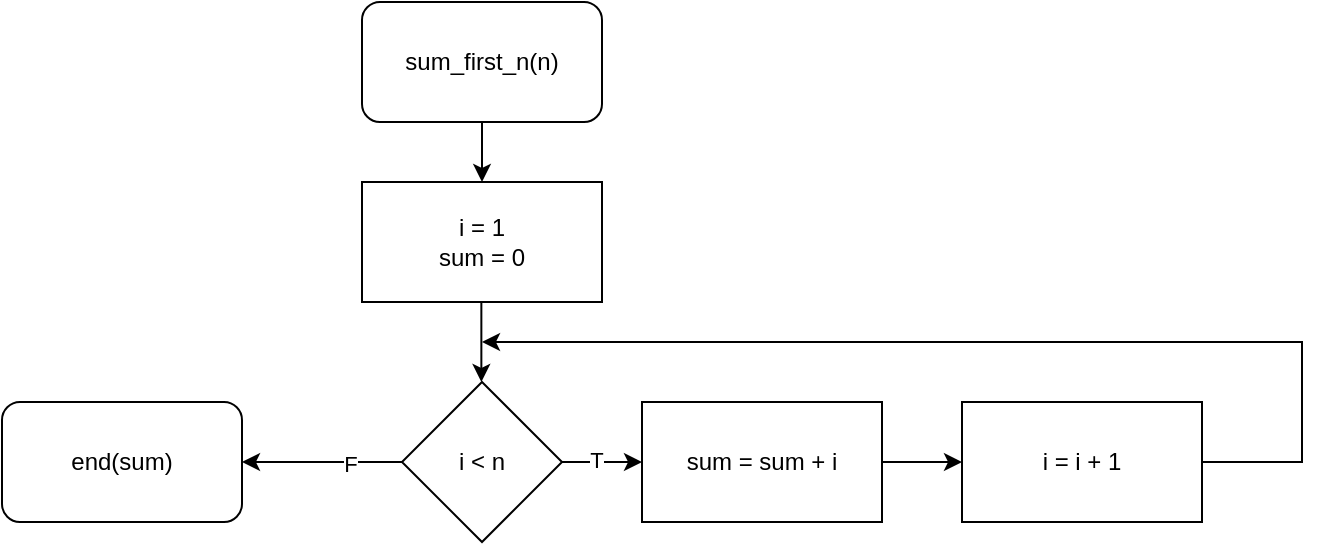 <mxfile version="20.6.0" type="device"><diagram id="C5RBs43oDa-KdzZeNtuy" name="Page-1"><mxGraphModel dx="920" dy="512" grid="1" gridSize="10" guides="1" tooltips="1" connect="1" arrows="1" fold="1" page="1" pageScale="1" pageWidth="827" pageHeight="1169" math="0" shadow="0"><root><mxCell id="WIyWlLk6GJQsqaUBKTNV-0"/><mxCell id="WIyWlLk6GJQsqaUBKTNV-1" parent="WIyWlLk6GJQsqaUBKTNV-0"/><mxCell id="TfIj-9kPMgZvlqBrT5F6-0" value="sum_first_n(n)" style="rounded=1;whiteSpace=wrap;html=1;" vertex="1" parent="WIyWlLk6GJQsqaUBKTNV-1"><mxGeometry x="300" y="80" width="120" height="60" as="geometry"/></mxCell><mxCell id="TfIj-9kPMgZvlqBrT5F6-8" value="" style="endArrow=classic;html=1;rounded=0;exitX=0.5;exitY=1;exitDx=0;exitDy=0;entryX=0.5;entryY=0;entryDx=0;entryDy=0;" edge="1" parent="WIyWlLk6GJQsqaUBKTNV-1" source="TfIj-9kPMgZvlqBrT5F6-0"><mxGeometry width="50" height="50" relative="1" as="geometry"><mxPoint x="410" y="220.0" as="sourcePoint"/><mxPoint x="360" y="170.0" as="targetPoint"/></mxGeometry></mxCell><mxCell id="TfIj-9kPMgZvlqBrT5F6-15" value="" style="endArrow=classic;html=1;rounded=0;exitX=0.5;exitY=1;exitDx=0;exitDy=0;" edge="1" parent="WIyWlLk6GJQsqaUBKTNV-1"><mxGeometry width="50" height="50" relative="1" as="geometry"><mxPoint x="359.68" y="230.0" as="sourcePoint"/><mxPoint x="359.68" y="270" as="targetPoint"/></mxGeometry></mxCell><mxCell id="TfIj-9kPMgZvlqBrT5F6-16" value="i = 1&lt;br&gt;sum = 0" style="rounded=0;whiteSpace=wrap;html=1;" vertex="1" parent="WIyWlLk6GJQsqaUBKTNV-1"><mxGeometry x="300" y="170" width="120" height="60" as="geometry"/></mxCell><mxCell id="TfIj-9kPMgZvlqBrT5F6-17" value="end(sum)" style="rounded=1;whiteSpace=wrap;html=1;" vertex="1" parent="WIyWlLk6GJQsqaUBKTNV-1"><mxGeometry x="120" y="280" width="120" height="60" as="geometry"/></mxCell><mxCell id="TfIj-9kPMgZvlqBrT5F6-37" style="edgeStyle=orthogonalEdgeStyle;rounded=0;orthogonalLoop=1;jettySize=auto;html=1;entryX=0;entryY=0.5;entryDx=0;entryDy=0;" edge="1" parent="WIyWlLk6GJQsqaUBKTNV-1" source="TfIj-9kPMgZvlqBrT5F6-33" target="TfIj-9kPMgZvlqBrT5F6-36"><mxGeometry relative="1" as="geometry"/></mxCell><mxCell id="TfIj-9kPMgZvlqBrT5F6-42" value="T" style="edgeLabel;html=1;align=center;verticalAlign=middle;resizable=0;points=[];" vertex="1" connectable="0" parent="TfIj-9kPMgZvlqBrT5F6-37"><mxGeometry x="-0.161" y="1" relative="1" as="geometry"><mxPoint as="offset"/></mxGeometry></mxCell><mxCell id="TfIj-9kPMgZvlqBrT5F6-41" style="edgeStyle=orthogonalEdgeStyle;rounded=0;orthogonalLoop=1;jettySize=auto;html=1;entryX=1;entryY=0.5;entryDx=0;entryDy=0;" edge="1" parent="WIyWlLk6GJQsqaUBKTNV-1" source="TfIj-9kPMgZvlqBrT5F6-33" target="TfIj-9kPMgZvlqBrT5F6-17"><mxGeometry relative="1" as="geometry"/></mxCell><mxCell id="TfIj-9kPMgZvlqBrT5F6-43" value="F" style="edgeLabel;html=1;align=center;verticalAlign=middle;resizable=0;points=[];" vertex="1" connectable="0" parent="TfIj-9kPMgZvlqBrT5F6-41"><mxGeometry x="-0.355" y="1" relative="1" as="geometry"><mxPoint as="offset"/></mxGeometry></mxCell><mxCell id="TfIj-9kPMgZvlqBrT5F6-33" value="i &amp;lt; n" style="rhombus;whiteSpace=wrap;html=1;" vertex="1" parent="WIyWlLk6GJQsqaUBKTNV-1"><mxGeometry x="320" y="270" width="80" height="80" as="geometry"/></mxCell><mxCell id="TfIj-9kPMgZvlqBrT5F6-39" style="edgeStyle=orthogonalEdgeStyle;rounded=0;orthogonalLoop=1;jettySize=auto;html=1;entryX=0;entryY=0.5;entryDx=0;entryDy=0;" edge="1" parent="WIyWlLk6GJQsqaUBKTNV-1" source="TfIj-9kPMgZvlqBrT5F6-36" target="TfIj-9kPMgZvlqBrT5F6-38"><mxGeometry relative="1" as="geometry"/></mxCell><mxCell id="TfIj-9kPMgZvlqBrT5F6-36" value="sum = sum + i" style="rounded=0;whiteSpace=wrap;html=1;" vertex="1" parent="WIyWlLk6GJQsqaUBKTNV-1"><mxGeometry x="440" y="280" width="120" height="60" as="geometry"/></mxCell><mxCell id="TfIj-9kPMgZvlqBrT5F6-40" style="edgeStyle=orthogonalEdgeStyle;rounded=0;orthogonalLoop=1;jettySize=auto;html=1;" edge="1" parent="WIyWlLk6GJQsqaUBKTNV-1" source="TfIj-9kPMgZvlqBrT5F6-38"><mxGeometry relative="1" as="geometry"><mxPoint x="360" y="250" as="targetPoint"/><Array as="points"><mxPoint x="770" y="310"/><mxPoint x="770" y="250"/></Array></mxGeometry></mxCell><mxCell id="TfIj-9kPMgZvlqBrT5F6-38" value="i = i + 1" style="rounded=0;whiteSpace=wrap;html=1;" vertex="1" parent="WIyWlLk6GJQsqaUBKTNV-1"><mxGeometry x="600" y="280" width="120" height="60" as="geometry"/></mxCell></root></mxGraphModel></diagram></mxfile>